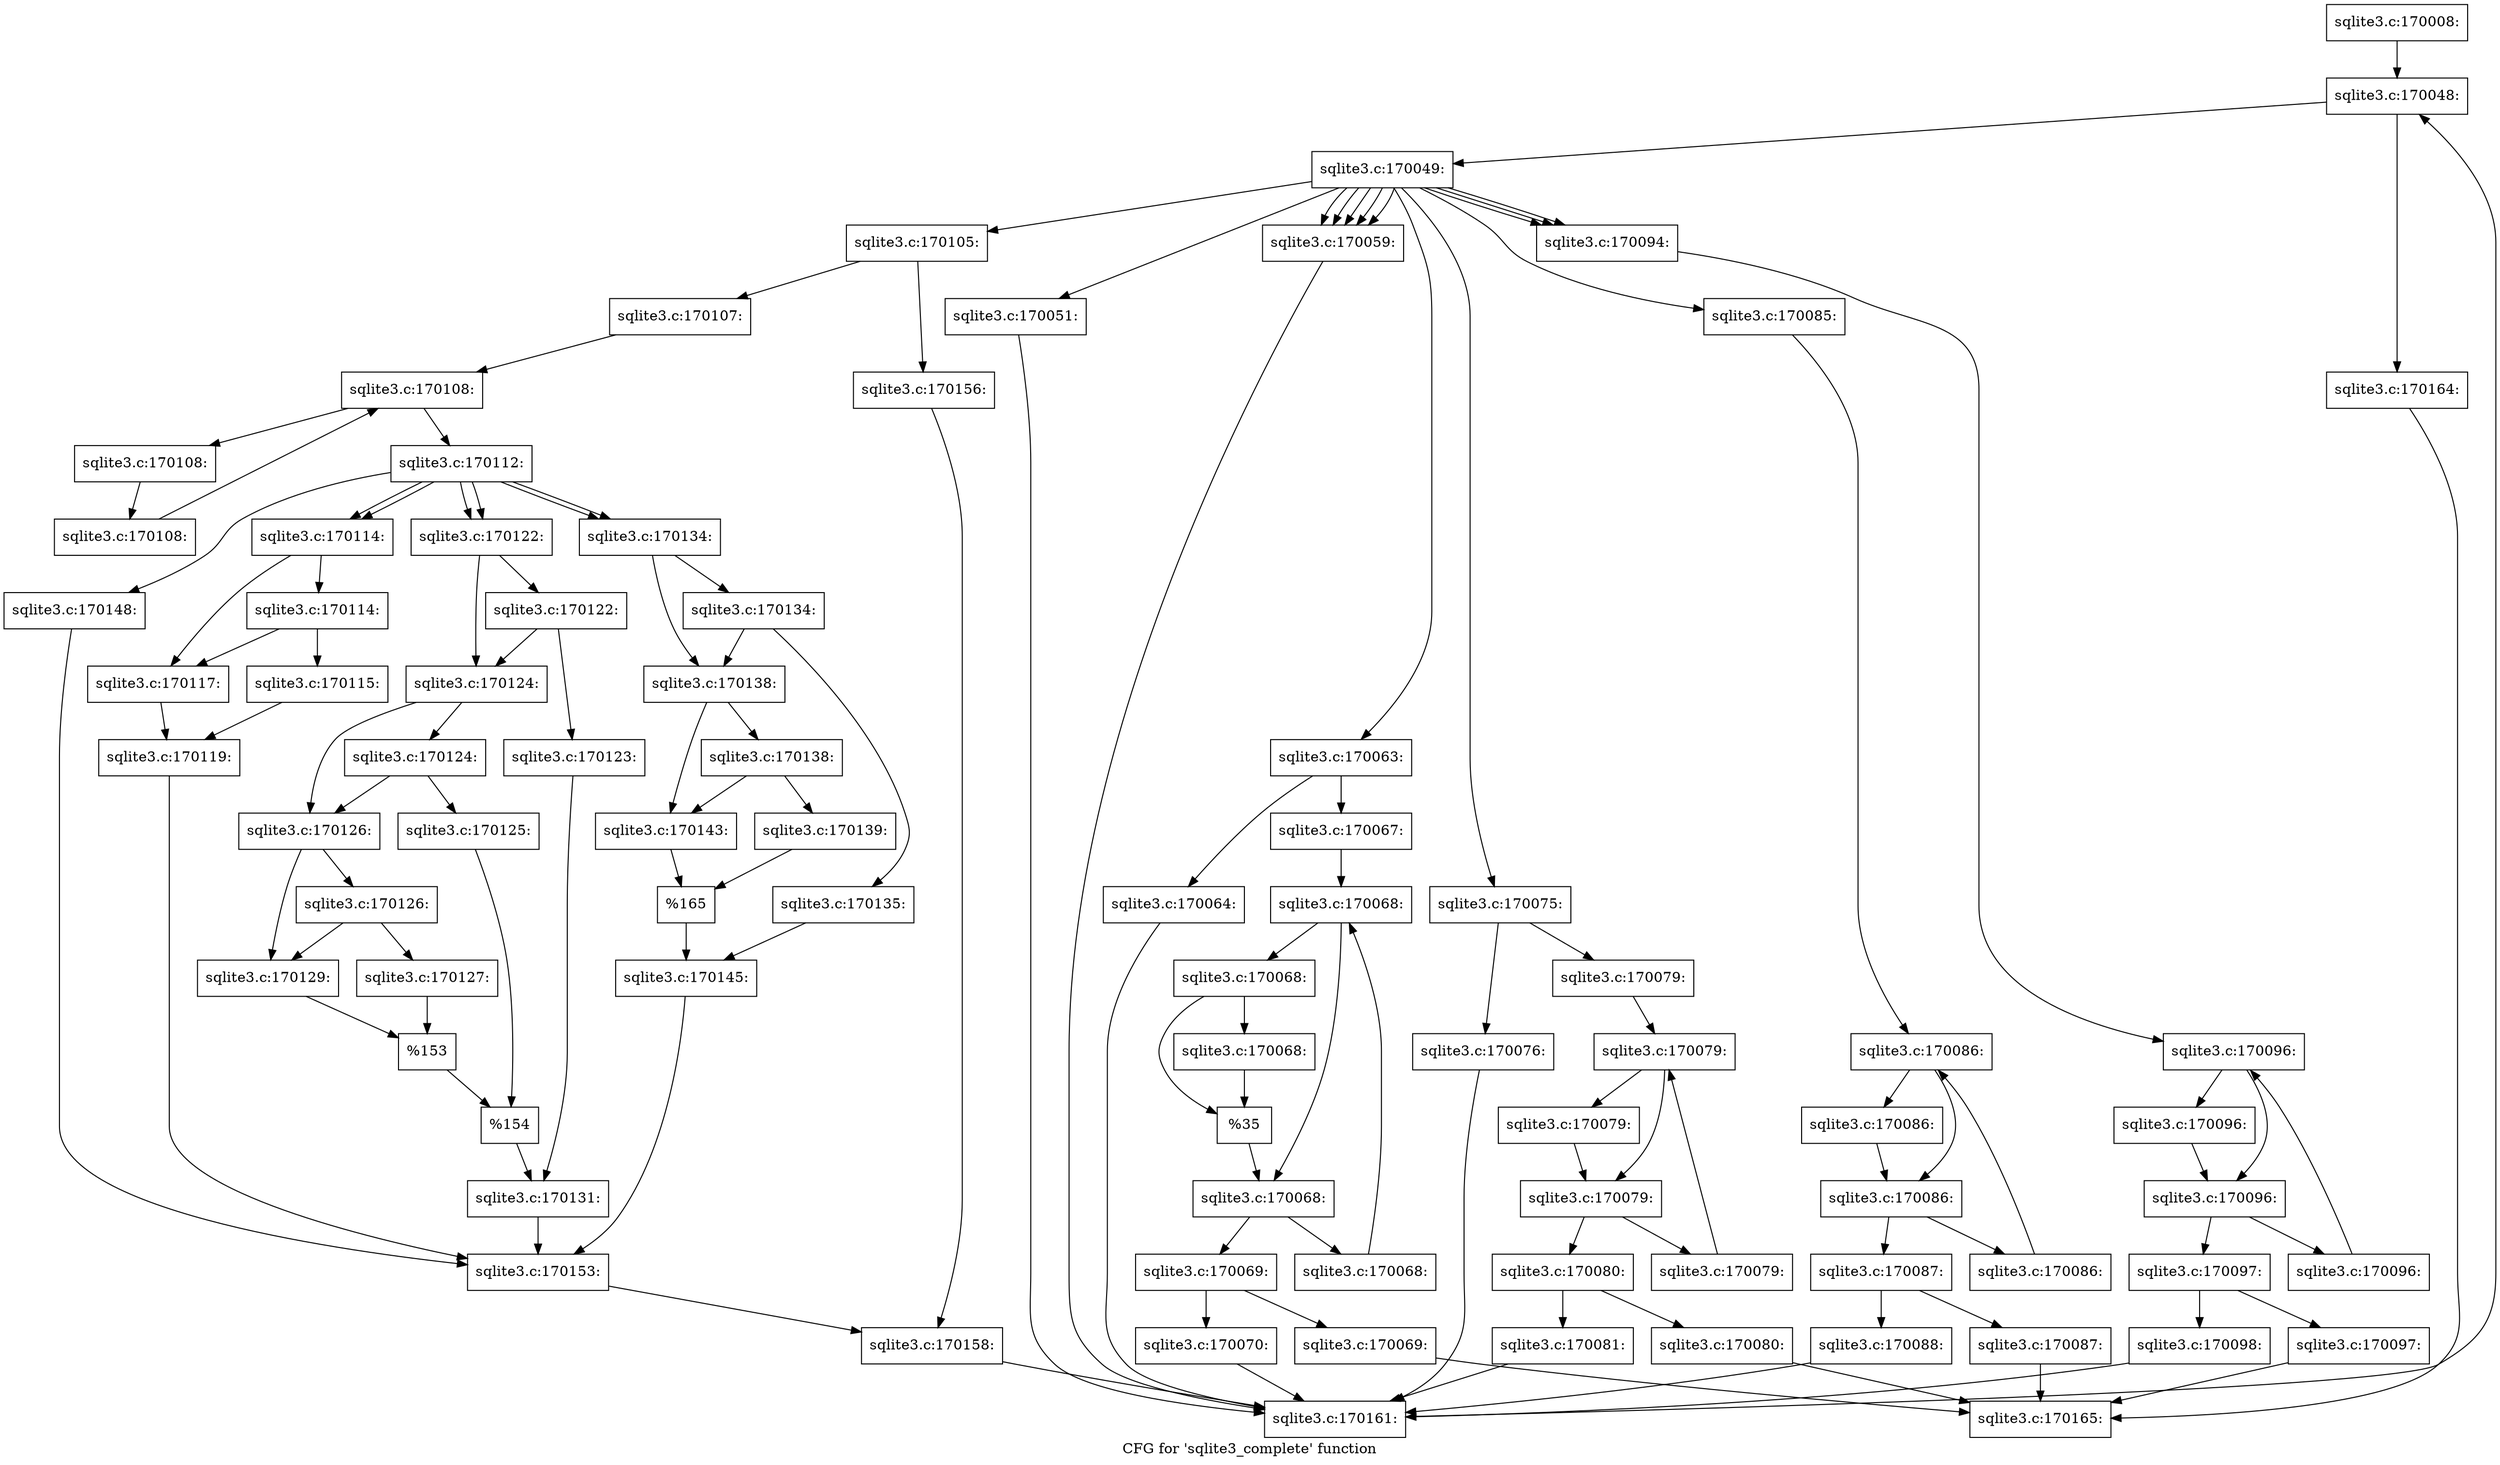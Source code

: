 digraph "CFG for 'sqlite3_complete' function" {
	label="CFG for 'sqlite3_complete' function";

	Node0x55c0f6931a10 [shape=record,label="{sqlite3.c:170008:}"];
	Node0x55c0f6931a10 -> Node0x55c0f5790dd0;
	Node0x55c0f5790dd0 [shape=record,label="{sqlite3.c:170048:}"];
	Node0x55c0f5790dd0 -> Node0x55c0f57910e0;
	Node0x55c0f5790dd0 -> Node0x55c0f5790ec0;
	Node0x55c0f57910e0 [shape=record,label="{sqlite3.c:170049:}"];
	Node0x55c0f57910e0 -> Node0x55c0f5791480;
	Node0x55c0f57910e0 -> Node0x55c0f5791860;
	Node0x55c0f57910e0 -> Node0x55c0f695a430;
	Node0x55c0f57910e0 -> Node0x55c0f695a430;
	Node0x55c0f57910e0 -> Node0x55c0f695a430;
	Node0x55c0f57910e0 -> Node0x55c0f695a430;
	Node0x55c0f57910e0 -> Node0x55c0f695a430;
	Node0x55c0f57910e0 -> Node0x55c0f695a710;
	Node0x55c0f57910e0 -> Node0x55c0f695d150;
	Node0x55c0f57910e0 -> Node0x55c0f695f1f0;
	Node0x55c0f57910e0 -> Node0x55c0f6960ac0;
	Node0x55c0f57910e0 -> Node0x55c0f6960ac0;
	Node0x55c0f57910e0 -> Node0x55c0f6960ac0;
	Node0x55c0f5791860 [shape=record,label="{sqlite3.c:170051:}"];
	Node0x55c0f5791860 -> Node0x55c0f5791280;
	Node0x55c0f695a430 [shape=record,label="{sqlite3.c:170059:}"];
	Node0x55c0f695a430 -> Node0x55c0f5791280;
	Node0x55c0f695a710 [shape=record,label="{sqlite3.c:170063:}"];
	Node0x55c0f695a710 -> Node0x55c0f695a870;
	Node0x55c0f695a710 -> Node0x55c0f695a8c0;
	Node0x55c0f695a870 [shape=record,label="{sqlite3.c:170064:}"];
	Node0x55c0f695a870 -> Node0x55c0f5791280;
	Node0x55c0f695a8c0 [shape=record,label="{sqlite3.c:170067:}"];
	Node0x55c0f695a8c0 -> Node0x55c0f695b0e0;
	Node0x55c0f695b0e0 [shape=record,label="{sqlite3.c:170068:}"];
	Node0x55c0f695b0e0 -> Node0x55c0f695b310;
	Node0x55c0f695b0e0 -> Node0x55c0f695b2c0;
	Node0x55c0f695b310 [shape=record,label="{sqlite3.c:170068:}"];
	Node0x55c0f695b310 -> Node0x55c0f695b800;
	Node0x55c0f695b310 -> Node0x55c0f695b850;
	Node0x55c0f695b850 [shape=record,label="{sqlite3.c:170068:}"];
	Node0x55c0f695b850 -> Node0x55c0f695b800;
	Node0x55c0f695b800 [shape=record,label="{%35}"];
	Node0x55c0f695b800 -> Node0x55c0f695b2c0;
	Node0x55c0f695b2c0 [shape=record,label="{sqlite3.c:170068:}"];
	Node0x55c0f695b2c0 -> Node0x55c0f695c200;
	Node0x55c0f695b2c0 -> Node0x55c0f695b240;
	Node0x55c0f695c200 [shape=record,label="{sqlite3.c:170068:}"];
	Node0x55c0f695c200 -> Node0x55c0f695b0e0;
	Node0x55c0f695b240 [shape=record,label="{sqlite3.c:170069:}"];
	Node0x55c0f695b240 -> Node0x55c0f695c780;
	Node0x55c0f695b240 -> Node0x55c0f695c7d0;
	Node0x55c0f695c780 [shape=record,label="{sqlite3.c:170069:}"];
	Node0x55c0f695c780 -> Node0x55c0f6930c90;
	Node0x55c0f695c7d0 [shape=record,label="{sqlite3.c:170070:}"];
	Node0x55c0f695c7d0 -> Node0x55c0f5791280;
	Node0x55c0f695d150 [shape=record,label="{sqlite3.c:170075:}"];
	Node0x55c0f695d150 -> Node0x55c0f695d2b0;
	Node0x55c0f695d150 -> Node0x55c0f695d300;
	Node0x55c0f695d2b0 [shape=record,label="{sqlite3.c:170076:}"];
	Node0x55c0f695d2b0 -> Node0x55c0f5791280;
	Node0x55c0f695d300 [shape=record,label="{sqlite3.c:170079:}"];
	Node0x55c0f695d300 -> Node0x55c0f695da30;
	Node0x55c0f695da30 [shape=record,label="{sqlite3.c:170079:}"];
	Node0x55c0f695da30 -> Node0x55c0f695dc60;
	Node0x55c0f695da30 -> Node0x55c0f695dc10;
	Node0x55c0f695dc60 [shape=record,label="{sqlite3.c:170079:}"];
	Node0x55c0f695dc60 -> Node0x55c0f695dc10;
	Node0x55c0f695dc10 [shape=record,label="{sqlite3.c:170079:}"];
	Node0x55c0f695dc10 -> Node0x55c0f695e400;
	Node0x55c0f695dc10 -> Node0x55c0f695db90;
	Node0x55c0f695e400 [shape=record,label="{sqlite3.c:170079:}"];
	Node0x55c0f695e400 -> Node0x55c0f695da30;
	Node0x55c0f695db90 [shape=record,label="{sqlite3.c:170080:}"];
	Node0x55c0f695db90 -> Node0x55c0f695e880;
	Node0x55c0f695db90 -> Node0x55c0f695e8d0;
	Node0x55c0f695e880 [shape=record,label="{sqlite3.c:170080:}"];
	Node0x55c0f695e880 -> Node0x55c0f6930c90;
	Node0x55c0f695e8d0 [shape=record,label="{sqlite3.c:170081:}"];
	Node0x55c0f695e8d0 -> Node0x55c0f5791280;
	Node0x55c0f695f1f0 [shape=record,label="{sqlite3.c:170085:}"];
	Node0x55c0f695f1f0 -> Node0x55c0f695f4e0;
	Node0x55c0f695f4e0 [shape=record,label="{sqlite3.c:170086:}"];
	Node0x55c0f695f4e0 -> Node0x55c0f695f710;
	Node0x55c0f695f4e0 -> Node0x55c0f695f6c0;
	Node0x55c0f695f710 [shape=record,label="{sqlite3.c:170086:}"];
	Node0x55c0f695f710 -> Node0x55c0f695f6c0;
	Node0x55c0f695f6c0 [shape=record,label="{sqlite3.c:170086:}"];
	Node0x55c0f695f6c0 -> Node0x55c0f695fee0;
	Node0x55c0f695f6c0 -> Node0x55c0f695f640;
	Node0x55c0f695fee0 [shape=record,label="{sqlite3.c:170086:}"];
	Node0x55c0f695fee0 -> Node0x55c0f695f4e0;
	Node0x55c0f695f640 [shape=record,label="{sqlite3.c:170087:}"];
	Node0x55c0f695f640 -> Node0x55c0f6960360;
	Node0x55c0f695f640 -> Node0x55c0f69603b0;
	Node0x55c0f6960360 [shape=record,label="{sqlite3.c:170087:}"];
	Node0x55c0f6960360 -> Node0x55c0f6930c90;
	Node0x55c0f69603b0 [shape=record,label="{sqlite3.c:170088:}"];
	Node0x55c0f69603b0 -> Node0x55c0f5791280;
	Node0x55c0f6960ac0 [shape=record,label="{sqlite3.c:170094:}"];
	Node0x55c0f6960ac0 -> Node0x55c0f6961b30;
	Node0x55c0f6961b30 [shape=record,label="{sqlite3.c:170096:}"];
	Node0x55c0f6961b30 -> Node0x55c0f6961d60;
	Node0x55c0f6961b30 -> Node0x55c0f6961d10;
	Node0x55c0f6961d60 [shape=record,label="{sqlite3.c:170096:}"];
	Node0x55c0f6961d60 -> Node0x55c0f6961d10;
	Node0x55c0f6961d10 [shape=record,label="{sqlite3.c:170096:}"];
	Node0x55c0f6961d10 -> Node0x55c0f6962570;
	Node0x55c0f6961d10 -> Node0x55c0f6961c90;
	Node0x55c0f6962570 [shape=record,label="{sqlite3.c:170096:}"];
	Node0x55c0f6962570 -> Node0x55c0f6961b30;
	Node0x55c0f6961c90 [shape=record,label="{sqlite3.c:170097:}"];
	Node0x55c0f6961c90 -> Node0x55c0f69629f0;
	Node0x55c0f6961c90 -> Node0x55c0f6962a40;
	Node0x55c0f69629f0 [shape=record,label="{sqlite3.c:170097:}"];
	Node0x55c0f69629f0 -> Node0x55c0f6930c90;
	Node0x55c0f6962a40 [shape=record,label="{sqlite3.c:170098:}"];
	Node0x55c0f6962a40 -> Node0x55c0f5791280;
	Node0x55c0f5791480 [shape=record,label="{sqlite3.c:170105:}"];
	Node0x55c0f5791480 -> Node0x55c0f6963230;
	Node0x55c0f5791480 -> Node0x55c0f69632d0;
	Node0x55c0f6963230 [shape=record,label="{sqlite3.c:170107:}"];
	Node0x55c0f6963230 -> Node0x55c0f6963d50;
	Node0x55c0f6963d50 [shape=record,label="{sqlite3.c:170108:}"];
	Node0x55c0f6963d50 -> Node0x55c0f6963f70;
	Node0x55c0f6963d50 -> Node0x55c0f6963ba0;
	Node0x55c0f6963f70 [shape=record,label="{sqlite3.c:170108:}"];
	Node0x55c0f6963f70 -> Node0x55c0f6963ee0;
	Node0x55c0f6963ee0 [shape=record,label="{sqlite3.c:170108:}"];
	Node0x55c0f6963ee0 -> Node0x55c0f6963d50;
	Node0x55c0f6963ba0 [shape=record,label="{sqlite3.c:170112:}"];
	Node0x55c0f6963ba0 -> Node0x55c0f6964c00;
	Node0x55c0f6963ba0 -> Node0x55c0f6964d10;
	Node0x55c0f6963ba0 -> Node0x55c0f6964d10;
	Node0x55c0f6963ba0 -> Node0x55c0f6965cb0;
	Node0x55c0f6963ba0 -> Node0x55c0f6965cb0;
	Node0x55c0f6963ba0 -> Node0x55c0f6968530;
	Node0x55c0f6963ba0 -> Node0x55c0f6968530;
	Node0x55c0f6964d10 [shape=record,label="{sqlite3.c:170114:}"];
	Node0x55c0f6964d10 -> Node0x55c0f6964f60;
	Node0x55c0f6964d10 -> Node0x55c0f6964f10;
	Node0x55c0f6964f60 [shape=record,label="{sqlite3.c:170114:}"];
	Node0x55c0f6964f60 -> Node0x55c0f6964e70;
	Node0x55c0f6964f60 -> Node0x55c0f6964f10;
	Node0x55c0f6964e70 [shape=record,label="{sqlite3.c:170115:}"];
	Node0x55c0f6964e70 -> Node0x55c0f6964ec0;
	Node0x55c0f6964f10 [shape=record,label="{sqlite3.c:170117:}"];
	Node0x55c0f6964f10 -> Node0x55c0f6964ec0;
	Node0x55c0f6964ec0 [shape=record,label="{sqlite3.c:170119:}"];
	Node0x55c0f6964ec0 -> Node0x55c0f6964a70;
	Node0x55c0f6965cb0 [shape=record,label="{sqlite3.c:170122:}"];
	Node0x55c0f6965cb0 -> Node0x55c0f6965f30;
	Node0x55c0f6965cb0 -> Node0x55c0f6965ee0;
	Node0x55c0f6965f30 [shape=record,label="{sqlite3.c:170122:}"];
	Node0x55c0f6965f30 -> Node0x55c0f6965e40;
	Node0x55c0f6965f30 -> Node0x55c0f6965ee0;
	Node0x55c0f6965e40 [shape=record,label="{sqlite3.c:170123:}"];
	Node0x55c0f6965e40 -> Node0x55c0f6965e90;
	Node0x55c0f6965ee0 [shape=record,label="{sqlite3.c:170124:}"];
	Node0x55c0f6965ee0 -> Node0x55c0f6966a80;
	Node0x55c0f6965ee0 -> Node0x55c0f6966a30;
	Node0x55c0f6966a80 [shape=record,label="{sqlite3.c:170124:}"];
	Node0x55c0f6966a80 -> Node0x55c0f6966990;
	Node0x55c0f6966a80 -> Node0x55c0f6966a30;
	Node0x55c0f6966990 [shape=record,label="{sqlite3.c:170125:}"];
	Node0x55c0f6966990 -> Node0x55c0f69669e0;
	Node0x55c0f6966a30 [shape=record,label="{sqlite3.c:170126:}"];
	Node0x55c0f6966a30 -> Node0x55c0f6967620;
	Node0x55c0f6966a30 -> Node0x55c0f69675d0;
	Node0x55c0f6967620 [shape=record,label="{sqlite3.c:170126:}"];
	Node0x55c0f6967620 -> Node0x55c0f6967530;
	Node0x55c0f6967620 -> Node0x55c0f69675d0;
	Node0x55c0f6967530 [shape=record,label="{sqlite3.c:170127:}"];
	Node0x55c0f6967530 -> Node0x55c0f6967580;
	Node0x55c0f69675d0 [shape=record,label="{sqlite3.c:170129:}"];
	Node0x55c0f69675d0 -> Node0x55c0f6967580;
	Node0x55c0f6967580 [shape=record,label="{%153}"];
	Node0x55c0f6967580 -> Node0x55c0f69669e0;
	Node0x55c0f69669e0 [shape=record,label="{%154}"];
	Node0x55c0f69669e0 -> Node0x55c0f6965e90;
	Node0x55c0f6965e90 [shape=record,label="{sqlite3.c:170131:}"];
	Node0x55c0f6965e90 -> Node0x55c0f6964a70;
	Node0x55c0f6968530 [shape=record,label="{sqlite3.c:170134:}"];
	Node0x55c0f6968530 -> Node0x55c0f69687b0;
	Node0x55c0f6968530 -> Node0x55c0f6968760;
	Node0x55c0f69687b0 [shape=record,label="{sqlite3.c:170134:}"];
	Node0x55c0f69687b0 -> Node0x55c0f69686c0;
	Node0x55c0f69687b0 -> Node0x55c0f6968760;
	Node0x55c0f69686c0 [shape=record,label="{sqlite3.c:170135:}"];
	Node0x55c0f69686c0 -> Node0x55c0f6968710;
	Node0x55c0f6968760 [shape=record,label="{sqlite3.c:170138:}"];
	Node0x55c0f6968760 -> Node0x55c0f6969350;
	Node0x55c0f6968760 -> Node0x55c0f6969300;
	Node0x55c0f6969350 [shape=record,label="{sqlite3.c:170138:}"];
	Node0x55c0f6969350 -> Node0x55c0f6969260;
	Node0x55c0f6969350 -> Node0x55c0f6969300;
	Node0x55c0f6969260 [shape=record,label="{sqlite3.c:170139:}"];
	Node0x55c0f6969260 -> Node0x55c0f69692b0;
	Node0x55c0f6969300 [shape=record,label="{sqlite3.c:170143:}"];
	Node0x55c0f6969300 -> Node0x55c0f69692b0;
	Node0x55c0f69692b0 [shape=record,label="{%165}"];
	Node0x55c0f69692b0 -> Node0x55c0f6968710;
	Node0x55c0f6968710 [shape=record,label="{sqlite3.c:170145:}"];
	Node0x55c0f6968710 -> Node0x55c0f6964a70;
	Node0x55c0f6964c00 [shape=record,label="{sqlite3.c:170148:}"];
	Node0x55c0f6964c00 -> Node0x55c0f6964a70;
	Node0x55c0f6964a70 [shape=record,label="{sqlite3.c:170153:}"];
	Node0x55c0f6964a70 -> Node0x55c0f6963280;
	Node0x55c0f69632d0 [shape=record,label="{sqlite3.c:170156:}"];
	Node0x55c0f69632d0 -> Node0x55c0f6963280;
	Node0x55c0f6963280 [shape=record,label="{sqlite3.c:170158:}"];
	Node0x55c0f6963280 -> Node0x55c0f5791280;
	Node0x55c0f5791280 [shape=record,label="{sqlite3.c:170161:}"];
	Node0x55c0f5791280 -> Node0x55c0f5790dd0;
	Node0x55c0f5790ec0 [shape=record,label="{sqlite3.c:170164:}"];
	Node0x55c0f5790ec0 -> Node0x55c0f6930c90;
	Node0x55c0f6930c90 [shape=record,label="{sqlite3.c:170165:}"];
}
